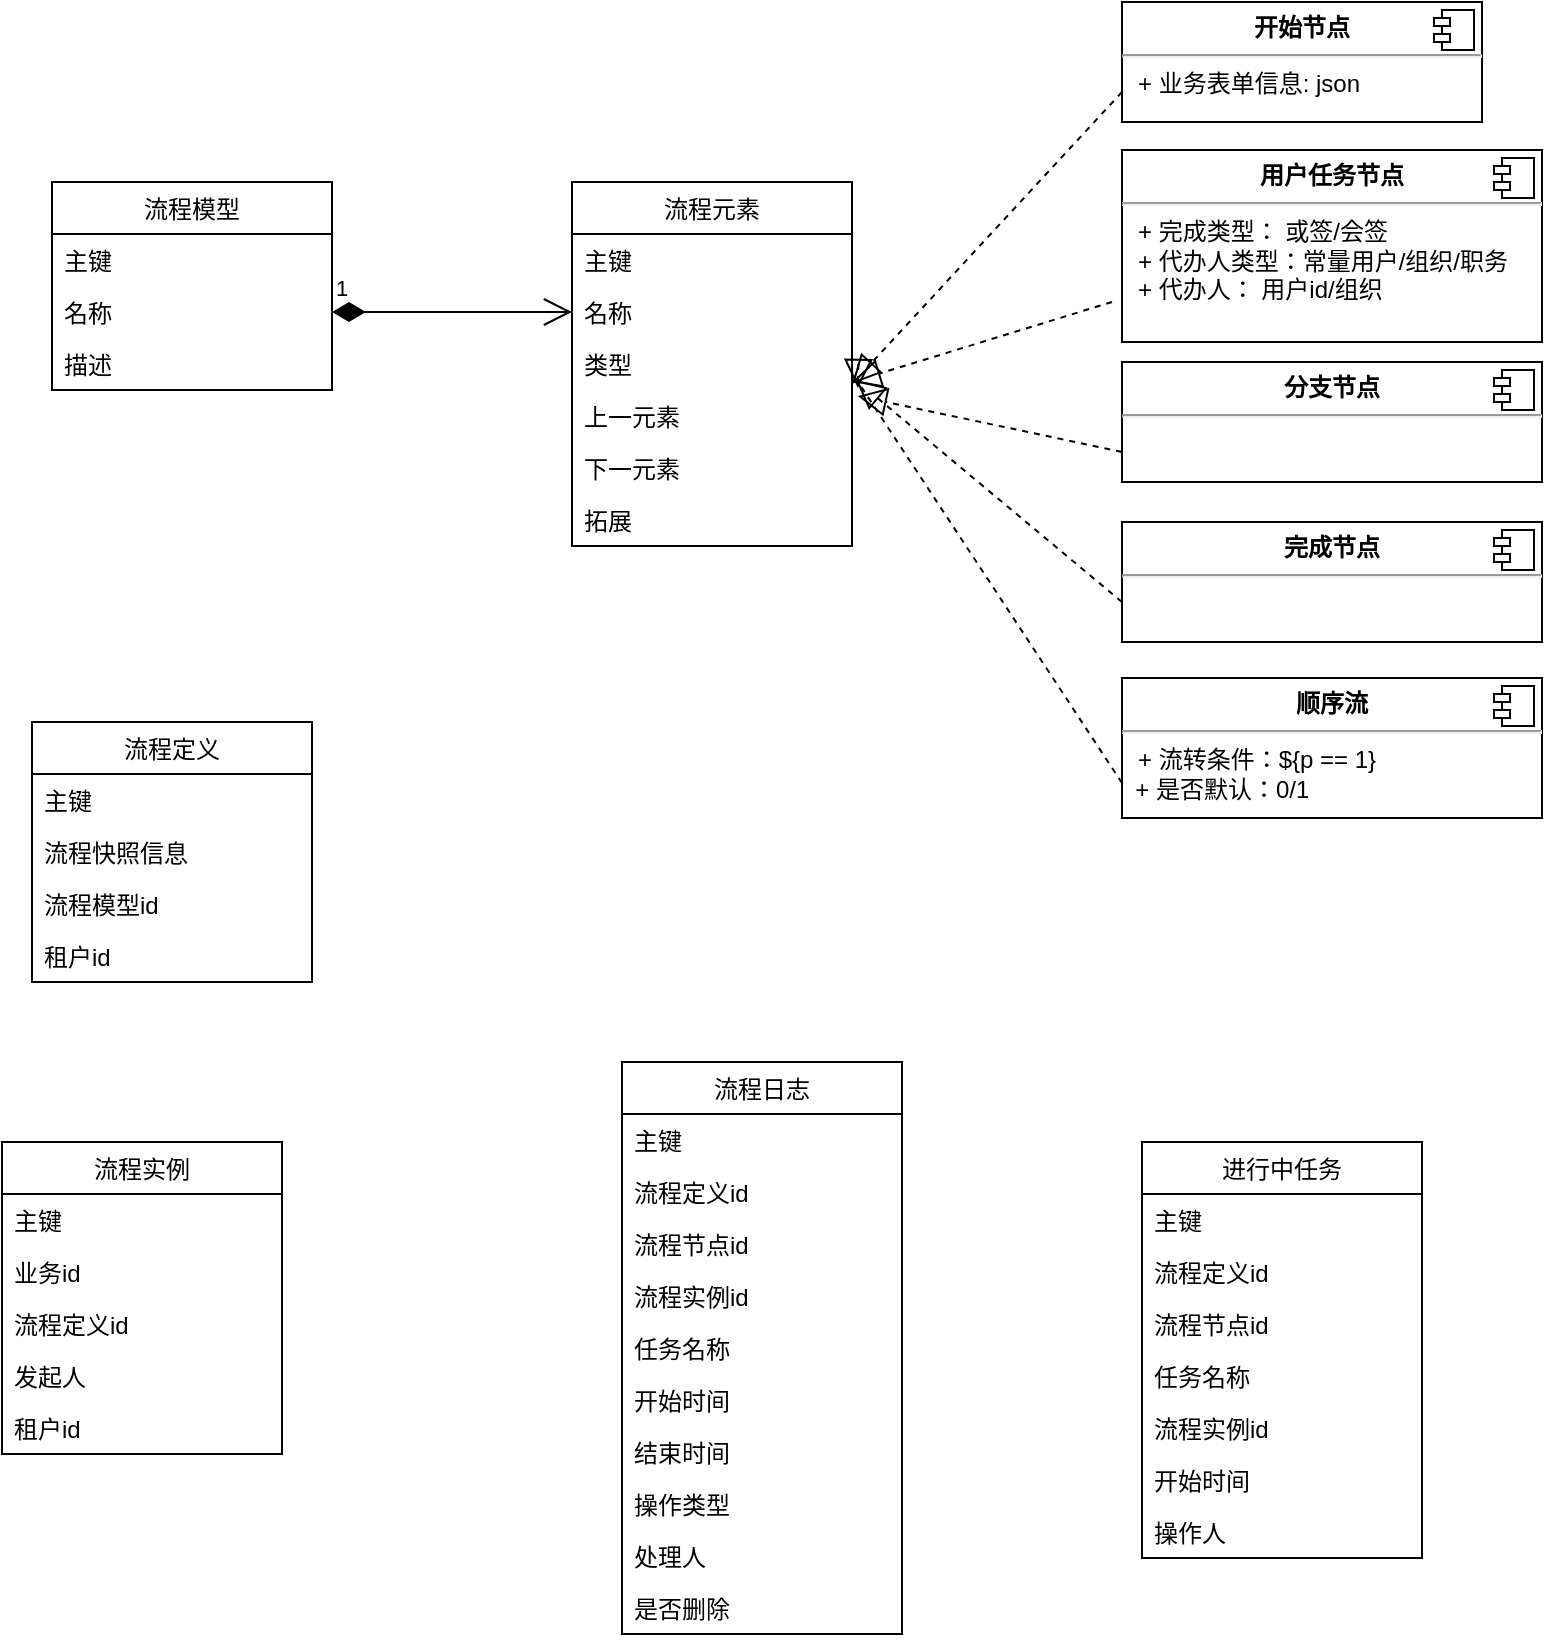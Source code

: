 <mxfile version="20.2.3" type="device" pages="4"><diagram id="kgpKYQtTHZ0yAKxKKP6v" name="object"><mxGraphModel dx="1422" dy="833" grid="1" gridSize="10" guides="1" tooltips="1" connect="1" arrows="1" fold="1" page="1" pageScale="1" pageWidth="850" pageHeight="1100" math="0" shadow="0"><root><mxCell id="0"/><mxCell id="1" parent="0"/><mxCell id="XxIILgXj8EMPHM-rxq7w-4" value="流程模型" style="swimlane;fontStyle=0;childLayout=stackLayout;horizontal=1;startSize=26;fillColor=none;horizontalStack=0;resizeParent=1;resizeParentMax=0;resizeLast=0;collapsible=1;marginBottom=0;" parent="1" vertex="1"><mxGeometry x="105" y="180" width="140" height="104" as="geometry"><mxRectangle x="80" y="840" width="90" height="30" as="alternateBounds"/></mxGeometry></mxCell><mxCell id="XxIILgXj8EMPHM-rxq7w-5" value="主键" style="text;strokeColor=none;fillColor=none;align=left;verticalAlign=top;spacingLeft=4;spacingRight=4;overflow=hidden;rotatable=0;points=[[0,0.5],[1,0.5]];portConstraint=eastwest;" parent="XxIILgXj8EMPHM-rxq7w-4" vertex="1"><mxGeometry y="26" width="140" height="26" as="geometry"/></mxCell><mxCell id="XxIILgXj8EMPHM-rxq7w-9" value="名称" style="text;strokeColor=none;fillColor=none;align=left;verticalAlign=top;spacingLeft=4;spacingRight=4;overflow=hidden;rotatable=0;points=[[0,0.5],[1,0.5]];portConstraint=eastwest;" parent="XxIILgXj8EMPHM-rxq7w-4" vertex="1"><mxGeometry y="52" width="140" height="26" as="geometry"/></mxCell><mxCell id="XxIILgXj8EMPHM-rxq7w-6" value="描述" style="text;strokeColor=none;fillColor=none;align=left;verticalAlign=top;spacingLeft=4;spacingRight=4;overflow=hidden;rotatable=0;points=[[0,0.5],[1,0.5]];portConstraint=eastwest;" parent="XxIILgXj8EMPHM-rxq7w-4" vertex="1"><mxGeometry y="78" width="140" height="26" as="geometry"/></mxCell><mxCell id="XxIILgXj8EMPHM-rxq7w-10" value="流程元素" style="swimlane;fontStyle=0;childLayout=stackLayout;horizontal=1;startSize=26;fillColor=none;horizontalStack=0;resizeParent=1;resizeParentMax=0;resizeLast=0;collapsible=1;marginBottom=0;" parent="1" vertex="1"><mxGeometry x="365" y="180" width="140" height="182" as="geometry"><mxRectangle x="380" y="710" width="90" height="30" as="alternateBounds"/></mxGeometry></mxCell><mxCell id="XxIILgXj8EMPHM-rxq7w-11" value="主键" style="text;strokeColor=none;fillColor=none;align=left;verticalAlign=top;spacingLeft=4;spacingRight=4;overflow=hidden;rotatable=0;points=[[0,0.5],[1,0.5]];portConstraint=eastwest;" parent="XxIILgXj8EMPHM-rxq7w-10" vertex="1"><mxGeometry y="26" width="140" height="26" as="geometry"/></mxCell><mxCell id="XxIILgXj8EMPHM-rxq7w-12" value="名称" style="text;strokeColor=none;fillColor=none;align=left;verticalAlign=top;spacingLeft=4;spacingRight=4;overflow=hidden;rotatable=0;points=[[0,0.5],[1,0.5]];portConstraint=eastwest;" parent="XxIILgXj8EMPHM-rxq7w-10" vertex="1"><mxGeometry y="52" width="140" height="26" as="geometry"/></mxCell><mxCell id="XxIILgXj8EMPHM-rxq7w-13" value="类型" style="text;strokeColor=none;fillColor=none;align=left;verticalAlign=top;spacingLeft=4;spacingRight=4;overflow=hidden;rotatable=0;points=[[0,0.5],[1,0.5]];portConstraint=eastwest;" parent="XxIILgXj8EMPHM-rxq7w-10" vertex="1"><mxGeometry y="78" width="140" height="26" as="geometry"/></mxCell><mxCell id="XxIILgXj8EMPHM-rxq7w-14" value="上一元素" style="text;strokeColor=none;fillColor=none;align=left;verticalAlign=top;spacingLeft=4;spacingRight=4;overflow=hidden;rotatable=0;points=[[0,0.5],[1,0.5]];portConstraint=eastwest;" parent="XxIILgXj8EMPHM-rxq7w-10" vertex="1"><mxGeometry y="104" width="140" height="26" as="geometry"/></mxCell><mxCell id="XxIILgXj8EMPHM-rxq7w-15" value="下一元素" style="text;strokeColor=none;fillColor=none;align=left;verticalAlign=top;spacingLeft=4;spacingRight=4;overflow=hidden;rotatable=0;points=[[0,0.5],[1,0.5]];portConstraint=eastwest;" parent="XxIILgXj8EMPHM-rxq7w-10" vertex="1"><mxGeometry y="130" width="140" height="26" as="geometry"/></mxCell><mxCell id="XxIILgXj8EMPHM-rxq7w-46" value="拓展" style="text;strokeColor=none;fillColor=none;align=left;verticalAlign=top;spacingLeft=4;spacingRight=4;overflow=hidden;rotatable=0;points=[[0,0.5],[1,0.5]];portConstraint=eastwest;" parent="XxIILgXj8EMPHM-rxq7w-10" vertex="1"><mxGeometry y="156" width="140" height="26" as="geometry"/></mxCell><mxCell id="XxIILgXj8EMPHM-rxq7w-47" value="流程实例" style="swimlane;fontStyle=0;childLayout=stackLayout;horizontal=1;startSize=26;fillColor=none;horizontalStack=0;resizeParent=1;resizeParentMax=0;resizeLast=0;collapsible=1;marginBottom=0;" parent="1" vertex="1"><mxGeometry x="80" y="660" width="140" height="156" as="geometry"/></mxCell><mxCell id="XxIILgXj8EMPHM-rxq7w-48" value="主键" style="text;strokeColor=none;fillColor=none;align=left;verticalAlign=top;spacingLeft=4;spacingRight=4;overflow=hidden;rotatable=0;points=[[0,0.5],[1,0.5]];portConstraint=eastwest;" parent="XxIILgXj8EMPHM-rxq7w-47" vertex="1"><mxGeometry y="26" width="140" height="26" as="geometry"/></mxCell><mxCell id="fy7V6ChLFmUP1qLrdSg3-31" value="业务id" style="text;strokeColor=none;fillColor=none;align=left;verticalAlign=top;spacingLeft=4;spacingRight=4;overflow=hidden;rotatable=0;points=[[0,0.5],[1,0.5]];portConstraint=eastwest;" parent="XxIILgXj8EMPHM-rxq7w-47" vertex="1"><mxGeometry y="52" width="140" height="26" as="geometry"/></mxCell><mxCell id="XxIILgXj8EMPHM-rxq7w-49" value="流程定义id" style="text;strokeColor=none;fillColor=none;align=left;verticalAlign=top;spacingLeft=4;spacingRight=4;overflow=hidden;rotatable=0;points=[[0,0.5],[1,0.5]];portConstraint=eastwest;" parent="XxIILgXj8EMPHM-rxq7w-47" vertex="1"><mxGeometry y="78" width="140" height="26" as="geometry"/></mxCell><mxCell id="fy7V6ChLFmUP1qLrdSg3-66" value="发起人" style="text;strokeColor=none;fillColor=none;align=left;verticalAlign=top;spacingLeft=4;spacingRight=4;overflow=hidden;rotatable=0;points=[[0,0.5],[1,0.5]];portConstraint=eastwest;" parent="XxIILgXj8EMPHM-rxq7w-47" vertex="1"><mxGeometry y="104" width="140" height="26" as="geometry"/></mxCell><mxCell id="fy7V6ChLFmUP1qLrdSg3-67" value="租户id" style="text;strokeColor=none;fillColor=none;align=left;verticalAlign=top;spacingLeft=4;spacingRight=4;overflow=hidden;rotatable=0;points=[[0,0.5],[1,0.5]];portConstraint=eastwest;" parent="XxIILgXj8EMPHM-rxq7w-47" vertex="1"><mxGeometry y="130" width="140" height="26" as="geometry"/></mxCell><mxCell id="XxIILgXj8EMPHM-rxq7w-51" value="流程日志" style="swimlane;fontStyle=0;childLayout=stackLayout;horizontal=1;startSize=26;fillColor=none;horizontalStack=0;resizeParent=1;resizeParentMax=0;resizeLast=0;collapsible=1;marginBottom=0;" parent="1" vertex="1"><mxGeometry x="390" y="620" width="140" height="286" as="geometry"/></mxCell><mxCell id="XxIILgXj8EMPHM-rxq7w-52" value="主键" style="text;strokeColor=none;fillColor=none;align=left;verticalAlign=top;spacingLeft=4;spacingRight=4;overflow=hidden;rotatable=0;points=[[0,0.5],[1,0.5]];portConstraint=eastwest;" parent="XxIILgXj8EMPHM-rxq7w-51" vertex="1"><mxGeometry y="26" width="140" height="26" as="geometry"/></mxCell><mxCell id="XxIILgXj8EMPHM-rxq7w-53" value="流程定义id" style="text;strokeColor=none;fillColor=none;align=left;verticalAlign=top;spacingLeft=4;spacingRight=4;overflow=hidden;rotatable=0;points=[[0,0.5],[1,0.5]];portConstraint=eastwest;" parent="XxIILgXj8EMPHM-rxq7w-51" vertex="1"><mxGeometry y="52" width="140" height="26" as="geometry"/></mxCell><mxCell id="XxIILgXj8EMPHM-rxq7w-54" value="流程节点id" style="text;strokeColor=none;fillColor=none;align=left;verticalAlign=top;spacingLeft=4;spacingRight=4;overflow=hidden;rotatable=0;points=[[0,0.5],[1,0.5]];portConstraint=eastwest;" parent="XxIILgXj8EMPHM-rxq7w-51" vertex="1"><mxGeometry y="78" width="140" height="26" as="geometry"/></mxCell><mxCell id="EswXzqyFHgMxTfsQgwDT-5" value="流程实例id" style="text;strokeColor=none;fillColor=none;align=left;verticalAlign=top;spacingLeft=4;spacingRight=4;overflow=hidden;rotatable=0;points=[[0,0.5],[1,0.5]];portConstraint=eastwest;" vertex="1" parent="XxIILgXj8EMPHM-rxq7w-51"><mxGeometry y="104" width="140" height="26" as="geometry"/></mxCell><mxCell id="KGxz43vTiqxbsNh0vq-f-1" value="任务名称" style="text;strokeColor=none;fillColor=none;align=left;verticalAlign=top;spacingLeft=4;spacingRight=4;overflow=hidden;rotatable=0;points=[[0,0.5],[1,0.5]];portConstraint=eastwest;" parent="XxIILgXj8EMPHM-rxq7w-51" vertex="1"><mxGeometry y="130" width="140" height="26" as="geometry"/></mxCell><mxCell id="fy7V6ChLFmUP1qLrdSg3-68" value="开始时间" style="text;strokeColor=none;fillColor=none;align=left;verticalAlign=top;spacingLeft=4;spacingRight=4;overflow=hidden;rotatable=0;points=[[0,0.5],[1,0.5]];portConstraint=eastwest;" parent="XxIILgXj8EMPHM-rxq7w-51" vertex="1"><mxGeometry y="156" width="140" height="26" as="geometry"/></mxCell><mxCell id="fy7V6ChLFmUP1qLrdSg3-75" value="结束时间" style="text;strokeColor=none;fillColor=none;align=left;verticalAlign=top;spacingLeft=4;spacingRight=4;overflow=hidden;rotatable=0;points=[[0,0.5],[1,0.5]];portConstraint=eastwest;" parent="XxIILgXj8EMPHM-rxq7w-51" vertex="1"><mxGeometry y="182" width="140" height="26" as="geometry"/></mxCell><mxCell id="fy7V6ChLFmUP1qLrdSg3-80" value="操作类型" style="text;strokeColor=none;fillColor=none;align=left;verticalAlign=top;spacingLeft=4;spacingRight=4;overflow=hidden;rotatable=0;points=[[0,0.5],[1,0.5]];portConstraint=eastwest;" parent="XxIILgXj8EMPHM-rxq7w-51" vertex="1"><mxGeometry y="208" width="140" height="26" as="geometry"/></mxCell><mxCell id="fy7V6ChLFmUP1qLrdSg3-81" value="处理人" style="text;strokeColor=none;fillColor=none;align=left;verticalAlign=top;spacingLeft=4;spacingRight=4;overflow=hidden;rotatable=0;points=[[0,0.5],[1,0.5]];portConstraint=eastwest;" parent="XxIILgXj8EMPHM-rxq7w-51" vertex="1"><mxGeometry y="234" width="140" height="26" as="geometry"/></mxCell><mxCell id="EswXzqyFHgMxTfsQgwDT-1" value="是否删除" style="text;strokeColor=none;fillColor=none;align=left;verticalAlign=top;spacingLeft=4;spacingRight=4;overflow=hidden;rotatable=0;points=[[0,0.5],[1,0.5]];portConstraint=eastwest;" vertex="1" parent="XxIILgXj8EMPHM-rxq7w-51"><mxGeometry y="260" width="140" height="26" as="geometry"/></mxCell><mxCell id="fy7V6ChLFmUP1qLrdSg3-19" value="&lt;p style=&quot;margin:0px;margin-top:6px;text-align:center;&quot;&gt;&lt;b&gt;开始节点&lt;/b&gt;&lt;/p&gt;&lt;hr&gt;&lt;p style=&quot;margin:0px;margin-left:8px;&quot;&gt;+ 业务表单信息: json&lt;br&gt;&lt;/p&gt;" style="align=left;overflow=fill;html=1;dropTarget=0;" parent="1" vertex="1"><mxGeometry x="640" y="90" width="180" height="60" as="geometry"/></mxCell><mxCell id="fy7V6ChLFmUP1qLrdSg3-20" value="" style="shape=component;jettyWidth=8;jettyHeight=4;" parent="fy7V6ChLFmUP1qLrdSg3-19" vertex="1"><mxGeometry x="1" width="20" height="20" relative="1" as="geometry"><mxPoint x="-24" y="4" as="offset"/></mxGeometry></mxCell><mxCell id="fy7V6ChLFmUP1qLrdSg3-21" value="&lt;p style=&quot;margin:0px;margin-top:6px;text-align:center;&quot;&gt;&lt;b&gt;用户任务节点&lt;/b&gt;&lt;/p&gt;&lt;hr&gt;&lt;p style=&quot;margin:0px;margin-left:8px;&quot;&gt;+ 完成类型： 或签/会签&lt;br&gt;&lt;/p&gt;&lt;p style=&quot;margin:0px;margin-left:8px;&quot;&gt;+ 代办人类型：常量用户/组织/职务&lt;/p&gt;&lt;p style=&quot;margin:0px;margin-left:8px;&quot;&gt;+ 代办人： 用户id/组织&lt;br&gt;&lt;br&gt;&lt;br&gt;&lt;/p&gt;&lt;p style=&quot;margin:0px;margin-left:8px;&quot;&gt;&lt;br&gt;&lt;/p&gt;" style="align=left;overflow=fill;html=1;dropTarget=0;" parent="1" vertex="1"><mxGeometry x="640" y="164" width="210" height="96" as="geometry"/></mxCell><mxCell id="fy7V6ChLFmUP1qLrdSg3-22" value="" style="shape=component;jettyWidth=8;jettyHeight=4;" parent="fy7V6ChLFmUP1qLrdSg3-21" vertex="1"><mxGeometry x="1" width="20" height="20" relative="1" as="geometry"><mxPoint x="-24" y="4" as="offset"/></mxGeometry></mxCell><mxCell id="fy7V6ChLFmUP1qLrdSg3-23" value="&lt;p style=&quot;margin:0px;margin-top:6px;text-align:center;&quot;&gt;&lt;b&gt;分支节点&lt;/b&gt;&lt;/p&gt;&lt;hr&gt;&lt;p style=&quot;margin:0px;margin-left:8px;&quot;&gt;&lt;br&gt;&lt;/p&gt;&lt;p style=&quot;margin:0px;margin-left:8px;&quot;&gt;&lt;br&gt;&lt;br&gt;&lt;/p&gt;&lt;p style=&quot;margin:0px;margin-left:8px;&quot;&gt;&lt;br&gt;&lt;/p&gt;" style="align=left;overflow=fill;html=1;dropTarget=0;" parent="1" vertex="1"><mxGeometry x="640" y="270" width="210" height="60" as="geometry"/></mxCell><mxCell id="fy7V6ChLFmUP1qLrdSg3-24" value="" style="shape=component;jettyWidth=8;jettyHeight=4;" parent="fy7V6ChLFmUP1qLrdSg3-23" vertex="1"><mxGeometry x="1" width="20" height="20" relative="1" as="geometry"><mxPoint x="-24" y="4" as="offset"/></mxGeometry></mxCell><mxCell id="fy7V6ChLFmUP1qLrdSg3-25" value="&lt;p style=&quot;margin:0px;margin-top:6px;text-align:center;&quot;&gt;&lt;b&gt;完成节点&lt;/b&gt;&lt;/p&gt;&lt;hr&gt;&lt;p style=&quot;margin:0px;margin-left:8px;&quot;&gt;&lt;br&gt;&lt;/p&gt;&lt;p style=&quot;margin:0px;margin-left:8px;&quot;&gt;&lt;br&gt;&lt;br&gt;&lt;/p&gt;&lt;p style=&quot;margin:0px;margin-left:8px;&quot;&gt;&lt;br&gt;&lt;/p&gt;" style="align=left;overflow=fill;html=1;dropTarget=0;" parent="1" vertex="1"><mxGeometry x="640" y="350" width="210" height="60" as="geometry"/></mxCell><mxCell id="fy7V6ChLFmUP1qLrdSg3-26" value="" style="shape=component;jettyWidth=8;jettyHeight=4;" parent="fy7V6ChLFmUP1qLrdSg3-25" vertex="1"><mxGeometry x="1" width="20" height="20" relative="1" as="geometry"><mxPoint x="-24" y="4" as="offset"/></mxGeometry></mxCell><mxCell id="fy7V6ChLFmUP1qLrdSg3-29" value="&lt;p style=&quot;margin:0px;margin-top:6px;text-align:center;&quot;&gt;&lt;b&gt;顺序流&lt;/b&gt;&lt;/p&gt;&lt;hr&gt;&lt;p style=&quot;margin:0px;margin-left:8px;&quot;&gt;+ 流转条件：${p == 1}&lt;/p&gt;&amp;nbsp; + 是否默认：0/1&lt;p style=&quot;margin:0px;margin-left:8px;&quot;&gt;&amp;nbsp;&lt;/p&gt;&lt;p style=&quot;margin:0px;margin-left:8px;&quot;&gt;&lt;br&gt;&lt;br&gt;&lt;/p&gt;&lt;p style=&quot;margin:0px;margin-left:8px;&quot;&gt;&lt;br&gt;&lt;/p&gt;" style="align=left;overflow=fill;html=1;dropTarget=0;" parent="1" vertex="1"><mxGeometry x="640" y="428" width="210" height="70" as="geometry"/></mxCell><mxCell id="fy7V6ChLFmUP1qLrdSg3-30" value="" style="shape=component;jettyWidth=8;jettyHeight=4;" parent="fy7V6ChLFmUP1qLrdSg3-29" vertex="1"><mxGeometry x="1" width="20" height="20" relative="1" as="geometry"><mxPoint x="-24" y="4" as="offset"/></mxGeometry></mxCell><mxCell id="fy7V6ChLFmUP1qLrdSg3-36" value="1" style="endArrow=open;html=1;endSize=12;startArrow=diamondThin;startSize=14;startFill=1;edgeStyle=orthogonalEdgeStyle;align=left;verticalAlign=bottom;rounded=0;exitX=1;exitY=0.5;exitDx=0;exitDy=0;entryX=0;entryY=0.5;entryDx=0;entryDy=0;" parent="1" source="XxIILgXj8EMPHM-rxq7w-9" target="XxIILgXj8EMPHM-rxq7w-12" edge="1"><mxGeometry x="-1" y="3" relative="1" as="geometry"><mxPoint x="105" y="450" as="sourcePoint"/><mxPoint x="225" y="450" as="targetPoint"/></mxGeometry></mxCell><mxCell id="fy7V6ChLFmUP1qLrdSg3-52" value="" style="endArrow=block;dashed=1;endFill=0;endSize=12;html=1;rounded=0;entryX=1;entryY=0.885;entryDx=0;entryDy=0;entryPerimeter=0;exitX=0;exitY=0.75;exitDx=0;exitDy=0;" parent="1" source="fy7V6ChLFmUP1qLrdSg3-19" target="XxIILgXj8EMPHM-rxq7w-13" edge="1"><mxGeometry width="160" relative="1" as="geometry"><mxPoint x="285" y="480" as="sourcePoint"/><mxPoint x="445" y="480" as="targetPoint"/></mxGeometry></mxCell><mxCell id="fy7V6ChLFmUP1qLrdSg3-53" value="" style="endArrow=block;dashed=1;endFill=0;endSize=12;html=1;rounded=0;" parent="1" edge="1"><mxGeometry width="160" relative="1" as="geometry"><mxPoint x="635" y="240" as="sourcePoint"/><mxPoint x="505" y="280" as="targetPoint"/></mxGeometry></mxCell><mxCell id="fy7V6ChLFmUP1qLrdSg3-54" value="流程定义" style="swimlane;fontStyle=0;childLayout=stackLayout;horizontal=1;startSize=26;fillColor=none;horizontalStack=0;resizeParent=1;resizeParentMax=0;resizeLast=0;collapsible=1;marginBottom=0;" parent="1" vertex="1"><mxGeometry x="95" y="450" width="140" height="130" as="geometry"/></mxCell><mxCell id="fy7V6ChLFmUP1qLrdSg3-55" value="主键" style="text;strokeColor=none;fillColor=none;align=left;verticalAlign=top;spacingLeft=4;spacingRight=4;overflow=hidden;rotatable=0;points=[[0,0.5],[1,0.5]];portConstraint=eastwest;" parent="fy7V6ChLFmUP1qLrdSg3-54" vertex="1"><mxGeometry y="26" width="140" height="26" as="geometry"/></mxCell><mxCell id="fy7V6ChLFmUP1qLrdSg3-57" value="流程快照信息" style="text;strokeColor=none;fillColor=none;align=left;verticalAlign=top;spacingLeft=4;spacingRight=4;overflow=hidden;rotatable=0;points=[[0,0.5],[1,0.5]];portConstraint=eastwest;" parent="fy7V6ChLFmUP1qLrdSg3-54" vertex="1"><mxGeometry y="52" width="140" height="26" as="geometry"/></mxCell><mxCell id="fy7V6ChLFmUP1qLrdSg3-60" value="流程模型id" style="text;strokeColor=none;fillColor=none;align=left;verticalAlign=top;spacingLeft=4;spacingRight=4;overflow=hidden;rotatable=0;points=[[0,0.5],[1,0.5]];portConstraint=eastwest;" parent="fy7V6ChLFmUP1qLrdSg3-54" vertex="1"><mxGeometry y="78" width="140" height="26" as="geometry"/></mxCell><mxCell id="fy7V6ChLFmUP1qLrdSg3-59" value="租户id" style="text;strokeColor=none;fillColor=none;align=left;verticalAlign=top;spacingLeft=4;spacingRight=4;overflow=hidden;rotatable=0;points=[[0,0.5],[1,0.5]];portConstraint=eastwest;" parent="fy7V6ChLFmUP1qLrdSg3-54" vertex="1"><mxGeometry y="104" width="140" height="26" as="geometry"/></mxCell><mxCell id="fy7V6ChLFmUP1qLrdSg3-61" value="进行中任务" style="swimlane;fontStyle=0;childLayout=stackLayout;horizontal=1;startSize=26;fillColor=none;horizontalStack=0;resizeParent=1;resizeParentMax=0;resizeLast=0;collapsible=1;marginBottom=0;" parent="1" vertex="1"><mxGeometry x="650" y="660" width="140" height="208" as="geometry"/></mxCell><mxCell id="fy7V6ChLFmUP1qLrdSg3-62" value="主键" style="text;strokeColor=none;fillColor=none;align=left;verticalAlign=top;spacingLeft=4;spacingRight=4;overflow=hidden;rotatable=0;points=[[0,0.5],[1,0.5]];portConstraint=eastwest;" parent="fy7V6ChLFmUP1qLrdSg3-61" vertex="1"><mxGeometry y="26" width="140" height="26" as="geometry"/></mxCell><mxCell id="fy7V6ChLFmUP1qLrdSg3-63" value="流程定义id" style="text;strokeColor=none;fillColor=none;align=left;verticalAlign=top;spacingLeft=4;spacingRight=4;overflow=hidden;rotatable=0;points=[[0,0.5],[1,0.5]];portConstraint=eastwest;" parent="fy7V6ChLFmUP1qLrdSg3-61" vertex="1"><mxGeometry y="52" width="140" height="26" as="geometry"/></mxCell><mxCell id="fy7V6ChLFmUP1qLrdSg3-64" value="流程节点id" style="text;strokeColor=none;fillColor=none;align=left;verticalAlign=top;spacingLeft=4;spacingRight=4;overflow=hidden;rotatable=0;points=[[0,0.5],[1,0.5]];portConstraint=eastwest;" parent="fy7V6ChLFmUP1qLrdSg3-61" vertex="1"><mxGeometry y="78" width="140" height="26" as="geometry"/></mxCell><mxCell id="fy7V6ChLFmUP1qLrdSg3-65" value="任务名称" style="text;strokeColor=none;fillColor=none;align=left;verticalAlign=top;spacingLeft=4;spacingRight=4;overflow=hidden;rotatable=0;points=[[0,0.5],[1,0.5]];portConstraint=eastwest;" parent="fy7V6ChLFmUP1qLrdSg3-61" vertex="1"><mxGeometry y="104" width="140" height="26" as="geometry"/></mxCell><mxCell id="EswXzqyFHgMxTfsQgwDT-3" value="流程实例id" style="text;strokeColor=none;fillColor=none;align=left;verticalAlign=top;spacingLeft=4;spacingRight=4;overflow=hidden;rotatable=0;points=[[0,0.5],[1,0.5]];portConstraint=eastwest;" vertex="1" parent="fy7V6ChLFmUP1qLrdSg3-61"><mxGeometry y="130" width="140" height="26" as="geometry"/></mxCell><mxCell id="CQvPakzAbsbQ-x7XyrDI-1" value="开始时间" style="text;strokeColor=none;fillColor=none;align=left;verticalAlign=top;spacingLeft=4;spacingRight=4;overflow=hidden;rotatable=0;points=[[0,0.5],[1,0.5]];portConstraint=eastwest;" vertex="1" parent="fy7V6ChLFmUP1qLrdSg3-61"><mxGeometry y="156" width="140" height="26" as="geometry"/></mxCell><mxCell id="EswXzqyFHgMxTfsQgwDT-4" value="操作人" style="text;strokeColor=none;fillColor=none;align=left;verticalAlign=top;spacingLeft=4;spacingRight=4;overflow=hidden;rotatable=0;points=[[0,0.5],[1,0.5]];portConstraint=eastwest;" vertex="1" parent="fy7V6ChLFmUP1qLrdSg3-61"><mxGeometry y="182" width="140" height="26" as="geometry"/></mxCell><mxCell id="fy7V6ChLFmUP1qLrdSg3-76" value="" style="endArrow=block;dashed=1;endFill=0;endSize=12;html=1;rounded=0;exitX=0;exitY=0.75;exitDx=0;exitDy=0;entryX=1.021;entryY=0.115;entryDx=0;entryDy=0;entryPerimeter=0;" parent="1" source="fy7V6ChLFmUP1qLrdSg3-23" target="XxIILgXj8EMPHM-rxq7w-14" edge="1"><mxGeometry width="160" relative="1" as="geometry"><mxPoint x="645" y="250" as="sourcePoint"/><mxPoint x="515" y="290" as="targetPoint"/></mxGeometry></mxCell><mxCell id="fy7V6ChLFmUP1qLrdSg3-77" value="" style="endArrow=block;dashed=1;endFill=0;endSize=12;html=1;rounded=0;entryX=1.014;entryY=-0.192;entryDx=0;entryDy=0;entryPerimeter=0;" parent="1" target="XxIILgXj8EMPHM-rxq7w-14" edge="1"><mxGeometry width="160" relative="1" as="geometry"><mxPoint x="640" y="390" as="sourcePoint"/><mxPoint x="530" y="300" as="targetPoint"/></mxGeometry></mxCell><mxCell id="fy7V6ChLFmUP1qLrdSg3-78" value="" style="endArrow=block;dashed=1;endFill=0;endSize=12;html=1;rounded=0;entryX=1.021;entryY=-0.038;entryDx=0;entryDy=0;exitX=0;exitY=0.75;exitDx=0;exitDy=0;entryPerimeter=0;" parent="1" source="fy7V6ChLFmUP1qLrdSg3-29" target="XxIILgXj8EMPHM-rxq7w-14" edge="1"><mxGeometry width="160" relative="1" as="geometry"><mxPoint x="650" y="400" as="sourcePoint"/><mxPoint x="515" y="307" as="targetPoint"/><Array as="points"><mxPoint x="508" y="280"/></Array></mxGeometry></mxCell></root></mxGraphModel></diagram><diagram id="pZ4gnvhmBcafPtoMufhS" name="时序"><mxGraphModel dx="2249" dy="833" grid="1" gridSize="10" guides="1" tooltips="1" connect="1" arrows="1" fold="1" page="1" pageScale="1" pageWidth="827" pageHeight="1169" math="0" shadow="0"><root><mxCell id="0"/><mxCell id="1" parent="0"/><mxCell id="EhBtqst3mqbpETDkIMN--1" value="" style="rounded=0;whiteSpace=wrap;html=1;dashed=1;" vertex="1" parent="1"><mxGeometry x="-100" y="120" width="180" height="560" as="geometry"/></mxCell><mxCell id="4jSwTHYNfCVB8TxW3FRr-4" value="流程" style="swimlane;childLayout=stackLayout;resizeParent=1;resizeParentMax=0;startSize=20;" vertex="1" parent="1"><mxGeometry x="120" y="160" width="690" height="720" as="geometry"/></mxCell><mxCell id="4jSwTHYNfCVB8TxW3FRr-5" value="流程定义" style="swimlane;startSize=20;dashed=1;" vertex="1" parent="4jSwTHYNfCVB8TxW3FRr-4"><mxGeometry y="20" width="190" height="700" as="geometry"/></mxCell><mxCell id="EhBtqst3mqbpETDkIMN--4" value="" style="html=1;points=[];perimeter=orthogonalPerimeter;dashed=1;" vertex="1" parent="4jSwTHYNfCVB8TxW3FRr-5"><mxGeometry x="90" y="80" width="10" height="80" as="geometry"/></mxCell><mxCell id="EhBtqst3mqbpETDkIMN--5" value="创建流程" style="html=1;verticalAlign=bottom;endArrow=block;entryX=0;entryY=0;rounded=0;" edge="1" target="EhBtqst3mqbpETDkIMN--4" parent="4jSwTHYNfCVB8TxW3FRr-5"><mxGeometry relative="1" as="geometry"><mxPoint x="20" y="80" as="sourcePoint"/></mxGeometry></mxCell><mxCell id="EhBtqst3mqbpETDkIMN--13" value="节点设置" style="whiteSpace=wrap;html=1;" vertex="1" parent="4jSwTHYNfCVB8TxW3FRr-5"><mxGeometry x="50" y="103.5" width="35" height="33" as="geometry"/></mxCell><mxCell id="4jSwTHYNfCVB8TxW3FRr-6" value="流程发布" style="swimlane;startSize=20;" vertex="1" parent="4jSwTHYNfCVB8TxW3FRr-4"><mxGeometry x="190" y="20" width="170" height="700" as="geometry"/></mxCell><mxCell id="4jSwTHYNfCVB8TxW3FRr-50" value="分配组织" style="whiteSpace=wrap;html=1;" vertex="1" parent="4jSwTHYNfCVB8TxW3FRr-6"><mxGeometry x="80" y="170" width="35" height="33" as="geometry"/></mxCell><mxCell id="EhBtqst3mqbpETDkIMN--8" value="" style="html=1;points=[];perimeter=orthogonalPerimeter;dashed=1;" vertex="1" parent="4jSwTHYNfCVB8TxW3FRr-6"><mxGeometry x="70" y="150" width="10" height="80" as="geometry"/></mxCell><mxCell id="EhBtqst3mqbpETDkIMN--6" value="发布流程" style="html=1;verticalAlign=bottom;endArrow=open;dashed=1;endSize=8;exitX=0;exitY=0.95;rounded=0;entryX=-0.1;entryY=0.088;entryDx=0;entryDy=0;entryPerimeter=0;" edge="1" source="EhBtqst3mqbpETDkIMN--4" parent="4jSwTHYNfCVB8TxW3FRr-4" target="EhBtqst3mqbpETDkIMN--8"><mxGeometry relative="1" as="geometry"><mxPoint x="160" y="176" as="targetPoint"/></mxGeometry></mxCell><mxCell id="4jSwTHYNfCVB8TxW3FRr-7" value="流程流转" style="swimlane;startSize=20;" vertex="1" parent="4jSwTHYNfCVB8TxW3FRr-4"><mxGeometry x="360" y="20" width="330" height="700" as="geometry"/></mxCell><mxCell id="EhBtqst3mqbpETDkIMN--10" value="启动流程" style="html=1;verticalAlign=bottom;endArrow=open;dashed=1;endSize=8;exitX=0;exitY=0.95;rounded=0;" edge="1" parent="4jSwTHYNfCVB8TxW3FRr-7"><mxGeometry relative="1" as="geometry"><mxPoint x="50" y="220" as="targetPoint"/><mxPoint x="-80" y="220" as="sourcePoint"/></mxGeometry></mxCell><mxCell id="EhBtqst3mqbpETDkIMN--11" value="" style="html=1;points=[];perimeter=orthogonalPerimeter;dashed=1;" vertex="1" parent="4jSwTHYNfCVB8TxW3FRr-7"><mxGeometry x="60" y="210" width="10" height="270" as="geometry"/></mxCell><mxCell id="-CxkN-ZqK_Tt4eADnbuX-18" value="创建流程实例" style="whiteSpace=wrap;html=1;" vertex="1" parent="4jSwTHYNfCVB8TxW3FRr-7"><mxGeometry x="70" y="230" width="80" height="20" as="geometry"/></mxCell><mxCell id="-CxkN-ZqK_Tt4eADnbuX-19" value="初始化流程上下文" style="whiteSpace=wrap;html=1;" vertex="1" parent="4jSwTHYNfCVB8TxW3FRr-7"><mxGeometry x="70" y="270" width="70" height="30" as="geometry"/></mxCell><mxCell id="-CxkN-ZqK_Tt4eADnbuX-20" value="创建流程实例" style="whiteSpace=wrap;html=1;" vertex="1" parent="4jSwTHYNfCVB8TxW3FRr-7"><mxGeometry x="70" y="320" width="80" height="20" as="geometry"/></mxCell><mxCell id="-CxkN-ZqK_Tt4eADnbuX-46" value="" style="group" vertex="1" connectable="0" parent="4jSwTHYNfCVB8TxW3FRr-7"><mxGeometry x="80" y="360" width="170" height="140" as="geometry"/></mxCell><mxCell id="-CxkN-ZqK_Tt4eADnbuX-21" value="处理任务&lt;br&gt;loop" style="shape=umlFrame;whiteSpace=wrap;html=1;" vertex="1" parent="-CxkN-ZqK_Tt4eADnbuX-46"><mxGeometry width="170" height="140" as="geometry"/></mxCell><mxCell id="bKsPVlvUKrCuFhs0kUtk-1" value="生成流程日志" style="whiteSpace=wrap;html=1;" vertex="1" parent="-CxkN-ZqK_Tt4eADnbuX-46"><mxGeometry x="75" y="40" width="80" height="20" as="geometry"/></mxCell><mxCell id="bKsPVlvUKrCuFhs0kUtk-2" value="生成任务列表" style="whiteSpace=wrap;html=1;" vertex="1" parent="-CxkN-ZqK_Tt4eADnbuX-46"><mxGeometry x="75" y="70" width="80" height="20" as="geometry"/></mxCell><mxCell id="bKsPVlvUKrCuFhs0kUtk-23" value="监听流程事件" style="whiteSpace=wrap;html=1;" vertex="1" parent="-CxkN-ZqK_Tt4eADnbuX-46"><mxGeometry x="75" y="110" width="80" height="20" as="geometry"/></mxCell><mxCell id="-CxkN-ZqK_Tt4eADnbuX-44" value="设置变量" style="whiteSpace=wrap;html=1;" vertex="1" parent="-CxkN-ZqK_Tt4eADnbuX-46"><mxGeometry x="70" y="10" width="80" height="20" as="geometry"/></mxCell><mxCell id="4jSwTHYNfCVB8TxW3FRr-20" value="开始节点" style="swimlane;fontStyle=0;childLayout=stackLayout;horizontal=1;startSize=26;fillColor=none;horizontalStack=0;resizeParent=1;resizeParentMax=0;resizeLast=0;collapsible=1;marginBottom=0;" vertex="1" parent="1"><mxGeometry x="-80" y="170" width="140" height="104" as="geometry"/></mxCell><mxCell id="4jSwTHYNfCVB8TxW3FRr-21" value="业务数据" style="text;strokeColor=none;fillColor=none;align=left;verticalAlign=top;spacingLeft=4;spacingRight=4;overflow=hidden;rotatable=0;points=[[0,0.5],[1,0.5]];portConstraint=eastwest;" vertex="1" parent="4jSwTHYNfCVB8TxW3FRr-20"><mxGeometry y="26" width="140" height="26" as="geometry"/></mxCell><mxCell id="4jSwTHYNfCVB8TxW3FRr-23" value="消息设置：人员+模板" style="text;strokeColor=none;fillColor=none;align=left;verticalAlign=top;spacingLeft=4;spacingRight=4;overflow=hidden;rotatable=0;points=[[0,0.5],[1,0.5]];portConstraint=eastwest;" vertex="1" parent="4jSwTHYNfCVB8TxW3FRr-20"><mxGeometry y="52" width="140" height="26" as="geometry"/></mxCell><mxCell id="nArcjflJrwLbiPZ8hx1x-1" value="数据类型" style="text;strokeColor=none;fillColor=none;align=left;verticalAlign=top;spacingLeft=4;spacingRight=4;overflow=hidden;rotatable=0;points=[[0,0.5],[1,0.5]];portConstraint=eastwest;" vertex="1" parent="4jSwTHYNfCVB8TxW3FRr-20"><mxGeometry y="78" width="140" height="26" as="geometry"/></mxCell><mxCell id="4jSwTHYNfCVB8TxW3FRr-14" value="用户任务节点" style="swimlane;fontStyle=0;childLayout=stackLayout;horizontal=1;startSize=26;fillColor=none;horizontalStack=0;resizeParent=1;resizeParentMax=0;resizeLast=0;collapsible=1;marginBottom=0;" vertex="1" parent="1"><mxGeometry x="-80" y="280" width="140" height="182" as="geometry"/></mxCell><mxCell id="4jSwTHYNfCVB8TxW3FRr-15" value="流程状态" style="text;strokeColor=none;fillColor=none;align=left;verticalAlign=top;spacingLeft=4;spacingRight=4;overflow=hidden;rotatable=0;points=[[0,0.5],[1,0.5]];portConstraint=eastwest;" vertex="1" parent="4jSwTHYNfCVB8TxW3FRr-14"><mxGeometry y="26" width="140" height="26" as="geometry"/></mxCell><mxCell id="4jSwTHYNfCVB8TxW3FRr-16" value="审核人" style="text;strokeColor=none;fillColor=none;align=left;verticalAlign=top;spacingLeft=4;spacingRight=4;overflow=hidden;rotatable=0;points=[[0,0.5],[1,0.5]];portConstraint=eastwest;" vertex="1" parent="4jSwTHYNfCVB8TxW3FRr-14"><mxGeometry y="52" width="140" height="26" as="geometry"/></mxCell><mxCell id="4jSwTHYNfCVB8TxW3FRr-17" value="审核表单" style="text;strokeColor=none;fillColor=none;align=left;verticalAlign=top;spacingLeft=4;spacingRight=4;overflow=hidden;rotatable=0;points=[[0,0.5],[1,0.5]];portConstraint=eastwest;" vertex="1" parent="4jSwTHYNfCVB8TxW3FRr-14"><mxGeometry y="78" width="140" height="26" as="geometry"/></mxCell><mxCell id="4jSwTHYNfCVB8TxW3FRr-24" value="消息设置：" style="text;strokeColor=none;fillColor=none;align=left;verticalAlign=top;spacingLeft=4;spacingRight=4;overflow=hidden;rotatable=0;points=[[0,0.5],[1,0.5]];portConstraint=eastwest;" vertex="1" parent="4jSwTHYNfCVB8TxW3FRr-14"><mxGeometry y="104" width="140" height="26" as="geometry"/></mxCell><mxCell id="4jSwTHYNfCVB8TxW3FRr-25" value="审批类型：会签/或签" style="text;strokeColor=none;fillColor=none;align=left;verticalAlign=top;spacingLeft=4;spacingRight=4;overflow=hidden;rotatable=0;points=[[0,0.5],[1,0.5]];portConstraint=eastwest;" vertex="1" parent="4jSwTHYNfCVB8TxW3FRr-14"><mxGeometry y="130" width="140" height="26" as="geometry"/></mxCell><mxCell id="4jSwTHYNfCVB8TxW3FRr-26" value="+ field: type" style="text;strokeColor=none;fillColor=none;align=left;verticalAlign=top;spacingLeft=4;spacingRight=4;overflow=hidden;rotatable=0;points=[[0,0.5],[1,0.5]];portConstraint=eastwest;" vertex="1" parent="4jSwTHYNfCVB8TxW3FRr-14"><mxGeometry y="156" width="140" height="26" as="geometry"/></mxCell><mxCell id="4jSwTHYNfCVB8TxW3FRr-34" value="结束节点" style="swimlane;fontStyle=0;childLayout=stackLayout;horizontal=1;startSize=26;fillColor=none;horizontalStack=0;resizeParent=1;resizeParentMax=0;resizeLast=0;collapsible=1;marginBottom=0;" vertex="1" parent="1"><mxGeometry x="-80" y="580" width="140" height="78" as="geometry"/></mxCell><mxCell id="4jSwTHYNfCVB8TxW3FRr-35" value="流程状态" style="text;strokeColor=none;fillColor=none;align=left;verticalAlign=top;spacingLeft=4;spacingRight=4;overflow=hidden;rotatable=0;points=[[0,0.5],[1,0.5]];portConstraint=eastwest;" vertex="1" parent="4jSwTHYNfCVB8TxW3FRr-34"><mxGeometry y="26" width="140" height="26" as="geometry"/></mxCell><mxCell id="4jSwTHYNfCVB8TxW3FRr-38" value="消息设置：" style="text;strokeColor=none;fillColor=none;align=left;verticalAlign=top;spacingLeft=4;spacingRight=4;overflow=hidden;rotatable=0;points=[[0,0.5],[1,0.5]];portConstraint=eastwest;" vertex="1" parent="4jSwTHYNfCVB8TxW3FRr-34"><mxGeometry y="52" width="140" height="26" as="geometry"/></mxCell><mxCell id="4jSwTHYNfCVB8TxW3FRr-27" value="顺序节点" style="swimlane;fontStyle=0;childLayout=stackLayout;horizontal=1;startSize=26;fillColor=none;horizontalStack=0;resizeParent=1;resizeParentMax=0;resizeLast=0;collapsible=1;marginBottom=0;" vertex="1" parent="1"><mxGeometry x="-80" y="480" width="140" height="78" as="geometry"/></mxCell><mxCell id="4jSwTHYNfCVB8TxW3FRr-28" value="分支条件" style="text;strokeColor=none;fillColor=none;align=left;verticalAlign=top;spacingLeft=4;spacingRight=4;overflow=hidden;rotatable=0;points=[[0,0.5],[1,0.5]];portConstraint=eastwest;" vertex="1" parent="4jSwTHYNfCVB8TxW3FRr-27"><mxGeometry y="26" width="140" height="26" as="geometry"/></mxCell><mxCell id="4jSwTHYNfCVB8TxW3FRr-29" value="是否默认" style="text;strokeColor=none;fillColor=none;align=left;verticalAlign=top;spacingLeft=4;spacingRight=4;overflow=hidden;rotatable=0;points=[[0,0.5],[1,0.5]];portConstraint=eastwest;" vertex="1" parent="4jSwTHYNfCVB8TxW3FRr-27"><mxGeometry y="52" width="140" height="26" as="geometry"/></mxCell><mxCell id="EhBtqst3mqbpETDkIMN--2" value="节点设置" style="text;html=1;strokeColor=none;fillColor=none;align=center;verticalAlign=middle;whiteSpace=wrap;rounded=0;dashed=1;" vertex="1" parent="1"><mxGeometry x="-90" y="130" width="60" height="30" as="geometry"/></mxCell></root></mxGraphModel></diagram><diagram id="eAZKX1btCfqz09dLOFcP" name="流程"><mxGraphModel dx="1422" dy="833" grid="1" gridSize="10" guides="1" tooltips="1" connect="1" arrows="1" fold="1" page="1" pageScale="1" pageWidth="827" pageHeight="1169" math="0" shadow="0"><root><mxCell id="0"/><mxCell id="1" parent="0"/><mxCell id="5OrIFw69q2cSLefp76R8-1" value="Object" style="html=1;" vertex="1" parent="1"><mxGeometry x="100" y="1010" width="250" height="90" as="geometry"/></mxCell><mxCell id="5OrIFw69q2cSLefp76R8-2" value="查询流程" style="html=1;" vertex="1" parent="1"><mxGeometry x="60" y="1350" width="70" height="30" as="geometry"/></mxCell><mxCell id="5OrIFw69q2cSLefp76R8-3" value="查询待办" style="html=1;" vertex="1" parent="1"><mxGeometry x="300" y="1200" width="70" height="30" as="geometry"/></mxCell><mxCell id="5OrIFw69q2cSLefp76R8-4" value="启动流程" style="html=1;" vertex="1" parent="1"><mxGeometry x="180" y="1260" width="70" height="30" as="geometry"/></mxCell><mxCell id="5OrIFw69q2cSLefp76R8-11" style="rounded=0;orthogonalLoop=1;jettySize=auto;html=1;" edge="1" parent="1" source="5OrIFw69q2cSLefp76R8-5"><mxGeometry relative="1" as="geometry"><mxPoint x="490" y="1230" as="targetPoint"/></mxGeometry></mxCell><mxCell id="5OrIFw69q2cSLefp76R8-5" value="处理任务" style="html=1;" vertex="1" parent="1"><mxGeometry x="300" y="1260" width="70" height="30" as="geometry"/></mxCell><mxCell id="5OrIFw69q2cSLefp76R8-6" value="流程创建" style="html=1;" vertex="1" parent="1"><mxGeometry x="60" y="1200" width="70" height="30" as="geometry"/></mxCell><mxCell id="5OrIFw69q2cSLefp76R8-8" value="流程克隆" style="html=1;" vertex="1" parent="1"><mxGeometry x="60" y="1250" width="70" height="30" as="geometry"/></mxCell><mxCell id="5OrIFw69q2cSLefp76R8-9" value="流程修改" style="html=1;" vertex="1" parent="1"><mxGeometry x="60" y="1300" width="70" height="30" as="geometry"/></mxCell><mxCell id="5OrIFw69q2cSLefp76R8-10" value="流程发布" style="html=1;" vertex="1" parent="1"><mxGeometry x="60" y="1400" width="70" height="30" as="geometry"/></mxCell><mxCell id="5OrIFw69q2cSLefp76R8-12" value="获取审批人" style="html=1;" vertex="1" parent="1"><mxGeometry x="520" y="1260" width="70" height="30" as="geometry"/></mxCell><mxCell id="5OrIFw69q2cSLefp76R8-13" value="获取下一节点" style="html=1;" vertex="1" parent="1"><mxGeometry x="520" y="1190" width="70" height="30" as="geometry"/></mxCell><mxCell id="4lvEWkBo8LW0hi6VvBdr-1" style="edgeStyle=none;rounded=0;orthogonalLoop=1;jettySize=auto;html=1;" edge="1" parent="1" source="5OrIFw69q2cSLefp76R8-14"><mxGeometry relative="1" as="geometry"><mxPoint x="690" y="1400" as="targetPoint"/></mxGeometry></mxCell><mxCell id="5OrIFw69q2cSLefp76R8-14" value="执行监听事件" style="html=1;" vertex="1" parent="1"><mxGeometry x="515" y="1395" width="80" height="30" as="geometry"/></mxCell><mxCell id="4lvEWkBo8LW0hi6VvBdr-2" value="抄送设置" style="html=1;" vertex="1" parent="1"><mxGeometry x="710" y="1320" width="80" height="30" as="geometry"/></mxCell><mxCell id="4lvEWkBo8LW0hi6VvBdr-3" value="业务流程状态设置" style="html=1;" vertex="1" parent="1"><mxGeometry x="710" y="1370" width="100" height="30" as="geometry"/></mxCell><mxCell id="4lvEWkBo8LW0hi6VvBdr-4" value="代办发送" style="html=1;" vertex="1" parent="1"><mxGeometry x="710" y="1420" width="100" height="30" as="geometry"/></mxCell></root></mxGraphModel></diagram><diagram id="amzOsYQC9Jwb5OcmF6n_" name="第 4 页"><mxGraphModel dx="2249" dy="833" grid="1" gridSize="10" guides="1" tooltips="1" connect="1" arrows="1" fold="1" page="1" pageScale="1" pageWidth="827" pageHeight="1169" math="0" shadow="0"><root><mxCell id="0"/><mxCell id="1" parent="0"/><mxCell id="dw3Ld6IGw1lJrtKnfLax-1" value="流程模型" style="swimlane;fontStyle=0;childLayout=stackLayout;horizontal=1;startSize=26;fillColor=none;horizontalStack=0;resizeParent=1;resizeParentMax=0;resizeLast=0;collapsible=1;marginBottom=0;" vertex="1" parent="1"><mxGeometry x="-110" y="186" width="140" height="104" as="geometry"><mxRectangle x="80" y="840" width="90" height="30" as="alternateBounds"/></mxGeometry></mxCell><mxCell id="dw3Ld6IGw1lJrtKnfLax-2" value="主键" style="text;strokeColor=none;fillColor=none;align=left;verticalAlign=top;spacingLeft=4;spacingRight=4;overflow=hidden;rotatable=0;points=[[0,0.5],[1,0.5]];portConstraint=eastwest;" vertex="1" parent="dw3Ld6IGw1lJrtKnfLax-1"><mxGeometry y="26" width="140" height="26" as="geometry"/></mxCell><mxCell id="dw3Ld6IGw1lJrtKnfLax-3" value="名称" style="text;strokeColor=none;fillColor=none;align=left;verticalAlign=top;spacingLeft=4;spacingRight=4;overflow=hidden;rotatable=0;points=[[0,0.5],[1,0.5]];portConstraint=eastwest;" vertex="1" parent="dw3Ld6IGw1lJrtKnfLax-1"><mxGeometry y="52" width="140" height="26" as="geometry"/></mxCell><mxCell id="dw3Ld6IGw1lJrtKnfLax-4" value="描述" style="text;strokeColor=none;fillColor=none;align=left;verticalAlign=top;spacingLeft=4;spacingRight=4;overflow=hidden;rotatable=0;points=[[0,0.5],[1,0.5]];portConstraint=eastwest;" vertex="1" parent="dw3Ld6IGw1lJrtKnfLax-1"><mxGeometry y="78" width="140" height="26" as="geometry"/></mxCell><mxCell id="dw3Ld6IGw1lJrtKnfLax-5" value="流程元素" style="swimlane;fontStyle=0;childLayout=stackLayout;horizontal=1;startSize=26;fillColor=none;horizontalStack=0;resizeParent=1;resizeParentMax=0;resizeLast=0;collapsible=1;marginBottom=0;" vertex="1" parent="1"><mxGeometry x="170" y="186" width="310" height="182" as="geometry"><mxRectangle x="380" y="710" width="90" height="30" as="alternateBounds"/></mxGeometry></mxCell><mxCell id="dw3Ld6IGw1lJrtKnfLax-6" value="主键" style="text;strokeColor=none;fillColor=none;align=left;verticalAlign=top;spacingLeft=4;spacingRight=4;overflow=hidden;rotatable=0;points=[[0,0.5],[1,0.5]];portConstraint=eastwest;" vertex="1" parent="dw3Ld6IGw1lJrtKnfLax-5"><mxGeometry y="26" width="310" height="26" as="geometry"/></mxCell><mxCell id="dw3Ld6IGw1lJrtKnfLax-7" value="名称(name)" style="text;strokeColor=none;fillColor=none;align=left;verticalAlign=top;spacingLeft=4;spacingRight=4;overflow=hidden;rotatable=0;points=[[0,0.5],[1,0.5]];portConstraint=eastwest;" vertex="1" parent="dw3Ld6IGw1lJrtKnfLax-5"><mxGeometry y="52" width="310" height="26" as="geometry"/></mxCell><mxCell id="dw3Ld6IGw1lJrtKnfLax-8" value="类型(type)" style="text;strokeColor=none;fillColor=none;align=left;verticalAlign=top;spacingLeft=4;spacingRight=4;overflow=hidden;rotatable=0;points=[[0,0.5],[1,0.5]];portConstraint=eastwest;" vertex="1" parent="dw3Ld6IGw1lJrtKnfLax-5"><mxGeometry y="78" width="310" height="26" as="geometry"/></mxCell><mxCell id="dw3Ld6IGw1lJrtKnfLax-11" value="业务表单内容(form_centent): String" style="text;strokeColor=none;fillColor=none;align=left;verticalAlign=top;spacingLeft=4;spacingRight=4;overflow=hidden;rotatable=0;points=[[0,0.5],[1,0.5]];portConstraint=eastwest;" vertex="1" parent="dw3Ld6IGw1lJrtKnfLax-5"><mxGeometry y="104" width="310" height="26" as="geometry"/></mxCell><mxCell id="8gCF1ZHX5_CFijvjnwl0-4" value="业务表单类型(form_content_type):  CLASS/JSON" style="text;strokeColor=none;fillColor=none;align=left;verticalAlign=top;spacingLeft=4;spacingRight=4;overflow=hidden;rotatable=0;points=[[0,0.5],[1,0.5]];portConstraint=eastwest;" vertex="1" parent="dw3Ld6IGw1lJrtKnfLax-5"><mxGeometry y="130" width="310" height="26" as="geometry"/></mxCell><mxCell id="8gCF1ZHX5_CFijvjnwl0-5" value="发送消息(send_message):  boolean" style="text;strokeColor=none;fillColor=none;align=left;verticalAlign=top;spacingLeft=4;spacingRight=4;overflow=hidden;rotatable=0;points=[[0,0.5],[1,0.5]];portConstraint=eastwest;" vertex="1" parent="dw3Ld6IGw1lJrtKnfLax-5"><mxGeometry y="156" width="310" height="26" as="geometry"/></mxCell><mxCell id="dw3Ld6IGw1lJrtKnfLax-12" value="流程实例" style="swimlane;fontStyle=0;childLayout=stackLayout;horizontal=1;startSize=26;fillColor=none;horizontalStack=0;resizeParent=1;resizeParentMax=0;resizeLast=0;collapsible=1;marginBottom=0;" vertex="1" parent="1"><mxGeometry x="105" y="1130" width="140" height="156" as="geometry"/></mxCell><mxCell id="dw3Ld6IGw1lJrtKnfLax-13" value="主键" style="text;strokeColor=none;fillColor=none;align=left;verticalAlign=top;spacingLeft=4;spacingRight=4;overflow=hidden;rotatable=0;points=[[0,0.5],[1,0.5]];portConstraint=eastwest;" vertex="1" parent="dw3Ld6IGw1lJrtKnfLax-12"><mxGeometry y="26" width="140" height="26" as="geometry"/></mxCell><mxCell id="dw3Ld6IGw1lJrtKnfLax-14" value="业务id" style="text;strokeColor=none;fillColor=none;align=left;verticalAlign=top;spacingLeft=4;spacingRight=4;overflow=hidden;rotatable=0;points=[[0,0.5],[1,0.5]];portConstraint=eastwest;" vertex="1" parent="dw3Ld6IGw1lJrtKnfLax-12"><mxGeometry y="52" width="140" height="26" as="geometry"/></mxCell><mxCell id="dw3Ld6IGw1lJrtKnfLax-15" value="流程定义id" style="text;strokeColor=none;fillColor=none;align=left;verticalAlign=top;spacingLeft=4;spacingRight=4;overflow=hidden;rotatable=0;points=[[0,0.5],[1,0.5]];portConstraint=eastwest;" vertex="1" parent="dw3Ld6IGw1lJrtKnfLax-12"><mxGeometry y="78" width="140" height="26" as="geometry"/></mxCell><mxCell id="dw3Ld6IGw1lJrtKnfLax-16" value="发起人" style="text;strokeColor=none;fillColor=none;align=left;verticalAlign=top;spacingLeft=4;spacingRight=4;overflow=hidden;rotatable=0;points=[[0,0.5],[1,0.5]];portConstraint=eastwest;" vertex="1" parent="dw3Ld6IGw1lJrtKnfLax-12"><mxGeometry y="104" width="140" height="26" as="geometry"/></mxCell><mxCell id="dw3Ld6IGw1lJrtKnfLax-17" value="租户id" style="text;strokeColor=none;fillColor=none;align=left;verticalAlign=top;spacingLeft=4;spacingRight=4;overflow=hidden;rotatable=0;points=[[0,0.5],[1,0.5]];portConstraint=eastwest;" vertex="1" parent="dw3Ld6IGw1lJrtKnfLax-12"><mxGeometry y="130" width="140" height="26" as="geometry"/></mxCell><mxCell id="dw3Ld6IGw1lJrtKnfLax-18" value="流程日志" style="swimlane;fontStyle=0;childLayout=stackLayout;horizontal=1;startSize=26;fillColor=none;horizontalStack=0;resizeParent=1;resizeParentMax=0;resizeLast=0;collapsible=1;marginBottom=0;" vertex="1" parent="1"><mxGeometry x="415" y="1090" width="140" height="286" as="geometry"/></mxCell><mxCell id="dw3Ld6IGw1lJrtKnfLax-19" value="主键" style="text;strokeColor=none;fillColor=none;align=left;verticalAlign=top;spacingLeft=4;spacingRight=4;overflow=hidden;rotatable=0;points=[[0,0.5],[1,0.5]];portConstraint=eastwest;" vertex="1" parent="dw3Ld6IGw1lJrtKnfLax-18"><mxGeometry y="26" width="140" height="26" as="geometry"/></mxCell><mxCell id="dw3Ld6IGw1lJrtKnfLax-20" value="流程定义id" style="text;strokeColor=none;fillColor=none;align=left;verticalAlign=top;spacingLeft=4;spacingRight=4;overflow=hidden;rotatable=0;points=[[0,0.5],[1,0.5]];portConstraint=eastwest;" vertex="1" parent="dw3Ld6IGw1lJrtKnfLax-18"><mxGeometry y="52" width="140" height="26" as="geometry"/></mxCell><mxCell id="dw3Ld6IGw1lJrtKnfLax-21" value="流程节点id" style="text;strokeColor=none;fillColor=none;align=left;verticalAlign=top;spacingLeft=4;spacingRight=4;overflow=hidden;rotatable=0;points=[[0,0.5],[1,0.5]];portConstraint=eastwest;" vertex="1" parent="dw3Ld6IGw1lJrtKnfLax-18"><mxGeometry y="78" width="140" height="26" as="geometry"/></mxCell><mxCell id="dw3Ld6IGw1lJrtKnfLax-22" value="流程实例id" style="text;strokeColor=none;fillColor=none;align=left;verticalAlign=top;spacingLeft=4;spacingRight=4;overflow=hidden;rotatable=0;points=[[0,0.5],[1,0.5]];portConstraint=eastwest;" vertex="1" parent="dw3Ld6IGw1lJrtKnfLax-18"><mxGeometry y="104" width="140" height="26" as="geometry"/></mxCell><mxCell id="dw3Ld6IGw1lJrtKnfLax-23" value="任务名称" style="text;strokeColor=none;fillColor=none;align=left;verticalAlign=top;spacingLeft=4;spacingRight=4;overflow=hidden;rotatable=0;points=[[0,0.5],[1,0.5]];portConstraint=eastwest;" vertex="1" parent="dw3Ld6IGw1lJrtKnfLax-18"><mxGeometry y="130" width="140" height="26" as="geometry"/></mxCell><mxCell id="dw3Ld6IGw1lJrtKnfLax-24" value="开始时间" style="text;strokeColor=none;fillColor=none;align=left;verticalAlign=top;spacingLeft=4;spacingRight=4;overflow=hidden;rotatable=0;points=[[0,0.5],[1,0.5]];portConstraint=eastwest;" vertex="1" parent="dw3Ld6IGw1lJrtKnfLax-18"><mxGeometry y="156" width="140" height="26" as="geometry"/></mxCell><mxCell id="dw3Ld6IGw1lJrtKnfLax-25" value="结束时间" style="text;strokeColor=none;fillColor=none;align=left;verticalAlign=top;spacingLeft=4;spacingRight=4;overflow=hidden;rotatable=0;points=[[0,0.5],[1,0.5]];portConstraint=eastwest;" vertex="1" parent="dw3Ld6IGw1lJrtKnfLax-18"><mxGeometry y="182" width="140" height="26" as="geometry"/></mxCell><mxCell id="dw3Ld6IGw1lJrtKnfLax-26" value="操作类型" style="text;strokeColor=none;fillColor=none;align=left;verticalAlign=top;spacingLeft=4;spacingRight=4;overflow=hidden;rotatable=0;points=[[0,0.5],[1,0.5]];portConstraint=eastwest;" vertex="1" parent="dw3Ld6IGw1lJrtKnfLax-18"><mxGeometry y="208" width="140" height="26" as="geometry"/></mxCell><mxCell id="dw3Ld6IGw1lJrtKnfLax-27" value="处理人" style="text;strokeColor=none;fillColor=none;align=left;verticalAlign=top;spacingLeft=4;spacingRight=4;overflow=hidden;rotatable=0;points=[[0,0.5],[1,0.5]];portConstraint=eastwest;" vertex="1" parent="dw3Ld6IGw1lJrtKnfLax-18"><mxGeometry y="234" width="140" height="26" as="geometry"/></mxCell><mxCell id="dw3Ld6IGw1lJrtKnfLax-28" value="是否删除" style="text;strokeColor=none;fillColor=none;align=left;verticalAlign=top;spacingLeft=4;spacingRight=4;overflow=hidden;rotatable=0;points=[[0,0.5],[1,0.5]];portConstraint=eastwest;" vertex="1" parent="dw3Ld6IGw1lJrtKnfLax-18"><mxGeometry y="260" width="140" height="26" as="geometry"/></mxCell><mxCell id="dw3Ld6IGw1lJrtKnfLax-29" value="&lt;p style=&quot;margin:0px;margin-top:6px;text-align:center;&quot;&gt;&lt;b&gt;开始节点&lt;/b&gt;&lt;/p&gt;&lt;hr&gt;&lt;p style=&quot;margin:0px;margin-left:8px;&quot;&gt;&lt;br&gt;&lt;/p&gt;" style="align=left;overflow=fill;html=1;dropTarget=0;" vertex="1" parent="1"><mxGeometry x="655" y="10" width="335" height="80" as="geometry"/></mxCell><mxCell id="dw3Ld6IGw1lJrtKnfLax-30" value="" style="shape=component;jettyWidth=8;jettyHeight=4;" vertex="1" parent="dw3Ld6IGw1lJrtKnfLax-29"><mxGeometry x="1" width="20" height="20" relative="1" as="geometry"><mxPoint x="-24" y="4" as="offset"/></mxGeometry></mxCell><mxCell id="dw3Ld6IGw1lJrtKnfLax-31" value="&lt;p style=&quot;margin:0px;margin-top:6px;text-align:center;&quot;&gt;&lt;b&gt;用户任务节点&lt;/b&gt;&lt;/p&gt;&lt;hr&gt;&lt;p style=&quot;margin:0px;margin-left:8px;&quot;&gt;+ 完成类型(complete_condition)：&lt;/p&gt;&lt;p style=&quot;margin:0px;margin-left:8px;&quot;&gt;&lt;span style=&quot;&quot;&gt;&#9;&lt;/span&gt;&lt;span style=&quot;&quot;&gt;&#9;&lt;/span&gt;&lt;span style=&quot;white-space: pre;&quot;&gt;&#9;&lt;/span&gt;-&amp;nbsp;或签(${nrCompleted &amp;gt; 0 })&amp;nbsp;&lt;/p&gt;&lt;p style=&quot;margin:0px;margin-left:8px;&quot;&gt;&lt;span style=&quot;&quot;&gt;&#9;&lt;/span&gt;&lt;span style=&quot;&quot;&gt;&#9;&lt;/span&gt;&lt;span style=&quot;white-space: pre;&quot;&gt;&#9;&lt;/span&gt;-&amp;nbsp;&lt;span style=&quot;background-color: initial;&quot;&gt;会签(${nrCompeted == nrShould})&lt;/span&gt;&lt;/p&gt;&lt;p style=&quot;margin:0px;margin-left:8px;&quot;&gt;&lt;/p&gt;&lt;br&gt;&lt;p style=&quot;margin:0px;margin-left:8px;&quot;&gt;+ 受理人类型(assignee_type)：USER/UNIT/UNIT_POST&lt;/p&gt;&lt;p style=&quot;margin:0px;margin-left:8px;&quot;&gt;&lt;br&gt;&lt;/p&gt;&lt;p style=&quot;margin:0px;margin-left:8px;&quot;&gt;+ 受理人：&quot;assignee = ${user.id}/${user.unitId}/${user.post}&quot;&lt;/p&gt;&lt;p style=&quot;margin:0px;margin-left:8px;&quot;&gt;&lt;br&gt;&lt;/p&gt;&lt;p style=&quot;margin:0px;margin-left:8px;&quot;&gt;&lt;br&gt;&lt;br&gt;&lt;/p&gt;&lt;p style=&quot;margin:0px;margin-left:8px;&quot;&gt;&lt;br&gt;&lt;/p&gt;" style="align=left;overflow=fill;html=1;dropTarget=0;" vertex="1" parent="1"><mxGeometry x="655" y="110" width="345" height="180" as="geometry"/></mxCell><mxCell id="dw3Ld6IGw1lJrtKnfLax-32" value="" style="shape=component;jettyWidth=8;jettyHeight=4;" vertex="1" parent="dw3Ld6IGw1lJrtKnfLax-31"><mxGeometry x="1" width="20" height="20" relative="1" as="geometry"><mxPoint x="-24" y="4" as="offset"/></mxGeometry></mxCell><mxCell id="dw3Ld6IGw1lJrtKnfLax-33" value="&lt;p style=&quot;margin:0px;margin-top:6px;text-align:center;&quot;&gt;&lt;b&gt;分支节点&lt;/b&gt;&lt;/p&gt;&lt;hr&gt;&lt;p style=&quot;margin:0px;margin-left:8px;&quot;&gt;+ 分支条件(decision_type)：&lt;/p&gt;&lt;p style=&quot;margin:0px;margin-left:8px;&quot;&gt;${level == 1 ? Node('n1') : Node('n2')}&lt;br&gt;&lt;/p&gt;&lt;p style=&quot;margin:0px;margin-left:8px;&quot;&gt;&lt;br&gt;&lt;br&gt;&lt;/p&gt;&lt;p style=&quot;margin:0px;margin-left:8px;&quot;&gt;&lt;br&gt;&lt;/p&gt;" style="align=left;overflow=fill;html=1;dropTarget=0;" vertex="1" parent="1"><mxGeometry x="655" y="320" width="345" height="100" as="geometry"/></mxCell><mxCell id="dw3Ld6IGw1lJrtKnfLax-34" value="" style="shape=component;jettyWidth=8;jettyHeight=4;" vertex="1" parent="dw3Ld6IGw1lJrtKnfLax-33"><mxGeometry x="1" width="20" height="20" relative="1" as="geometry"><mxPoint x="-24" y="4" as="offset"/></mxGeometry></mxCell><mxCell id="dw3Ld6IGw1lJrtKnfLax-35" value="&lt;p style=&quot;margin:0px;margin-top:6px;text-align:center;&quot;&gt;&lt;b&gt;完成节点&lt;/b&gt;&lt;/p&gt;&lt;hr&gt;&lt;p style=&quot;margin:0px;margin-left:8px;&quot;&gt;&lt;br&gt;&lt;/p&gt;&lt;p style=&quot;margin:0px;margin-left:8px;&quot;&gt;&lt;br&gt;&lt;br&gt;&lt;/p&gt;&lt;p style=&quot;margin:0px;margin-left:8px;&quot;&gt;&lt;br&gt;&lt;/p&gt;" style="align=left;overflow=fill;html=1;dropTarget=0;" vertex="1" parent="1"><mxGeometry x="655" y="460" width="210" height="60" as="geometry"/></mxCell><mxCell id="dw3Ld6IGw1lJrtKnfLax-36" value="" style="shape=component;jettyWidth=8;jettyHeight=4;" vertex="1" parent="dw3Ld6IGw1lJrtKnfLax-35"><mxGeometry x="1" width="20" height="20" relative="1" as="geometry"><mxPoint x="-24" y="4" as="offset"/></mxGeometry></mxCell><mxCell id="dw3Ld6IGw1lJrtKnfLax-39" value="1" style="endArrow=open;html=1;endSize=12;startArrow=diamondThin;startSize=14;startFill=1;edgeStyle=orthogonalEdgeStyle;align=left;verticalAlign=bottom;rounded=0;exitX=1;exitY=0.5;exitDx=0;exitDy=0;entryX=0;entryY=0.5;entryDx=0;entryDy=0;" edge="1" parent="1" source="dw3Ld6IGw1lJrtKnfLax-3" target="dw3Ld6IGw1lJrtKnfLax-7"><mxGeometry x="-1" y="3" relative="1" as="geometry"><mxPoint x="105" y="450" as="sourcePoint"/><mxPoint x="225" y="450" as="targetPoint"/></mxGeometry></mxCell><mxCell id="dw3Ld6IGw1lJrtKnfLax-42" value="流程定义" style="swimlane;fontStyle=0;childLayout=stackLayout;horizontal=1;startSize=26;fillColor=none;horizontalStack=0;resizeParent=1;resizeParentMax=0;resizeLast=0;collapsible=1;marginBottom=0;" vertex="1" parent="1"><mxGeometry x="120" y="760" width="140" height="130" as="geometry"/></mxCell><mxCell id="dw3Ld6IGw1lJrtKnfLax-43" value="主键" style="text;strokeColor=none;fillColor=none;align=left;verticalAlign=top;spacingLeft=4;spacingRight=4;overflow=hidden;rotatable=0;points=[[0,0.5],[1,0.5]];portConstraint=eastwest;" vertex="1" parent="dw3Ld6IGw1lJrtKnfLax-42"><mxGeometry y="26" width="140" height="26" as="geometry"/></mxCell><mxCell id="dw3Ld6IGw1lJrtKnfLax-44" value="流程快照信息" style="text;strokeColor=none;fillColor=none;align=left;verticalAlign=top;spacingLeft=4;spacingRight=4;overflow=hidden;rotatable=0;points=[[0,0.5],[1,0.5]];portConstraint=eastwest;" vertex="1" parent="dw3Ld6IGw1lJrtKnfLax-42"><mxGeometry y="52" width="140" height="26" as="geometry"/></mxCell><mxCell id="dw3Ld6IGw1lJrtKnfLax-45" value="流程模型id" style="text;strokeColor=none;fillColor=none;align=left;verticalAlign=top;spacingLeft=4;spacingRight=4;overflow=hidden;rotatable=0;points=[[0,0.5],[1,0.5]];portConstraint=eastwest;" vertex="1" parent="dw3Ld6IGw1lJrtKnfLax-42"><mxGeometry y="78" width="140" height="26" as="geometry"/></mxCell><mxCell id="dw3Ld6IGw1lJrtKnfLax-46" value="租户id" style="text;strokeColor=none;fillColor=none;align=left;verticalAlign=top;spacingLeft=4;spacingRight=4;overflow=hidden;rotatable=0;points=[[0,0.5],[1,0.5]];portConstraint=eastwest;" vertex="1" parent="dw3Ld6IGw1lJrtKnfLax-42"><mxGeometry y="104" width="140" height="26" as="geometry"/></mxCell><mxCell id="dw3Ld6IGw1lJrtKnfLax-47" value="进行中任务" style="swimlane;fontStyle=0;childLayout=stackLayout;horizontal=1;startSize=26;fillColor=none;horizontalStack=0;resizeParent=1;resizeParentMax=0;resizeLast=0;collapsible=1;marginBottom=0;" vertex="1" parent="1"><mxGeometry x="675" y="1130" width="140" height="208" as="geometry"/></mxCell><mxCell id="dw3Ld6IGw1lJrtKnfLax-48" value="主键" style="text;strokeColor=none;fillColor=none;align=left;verticalAlign=top;spacingLeft=4;spacingRight=4;overflow=hidden;rotatable=0;points=[[0,0.5],[1,0.5]];portConstraint=eastwest;" vertex="1" parent="dw3Ld6IGw1lJrtKnfLax-47"><mxGeometry y="26" width="140" height="26" as="geometry"/></mxCell><mxCell id="dw3Ld6IGw1lJrtKnfLax-49" value="流程定义id" style="text;strokeColor=none;fillColor=none;align=left;verticalAlign=top;spacingLeft=4;spacingRight=4;overflow=hidden;rotatable=0;points=[[0,0.5],[1,0.5]];portConstraint=eastwest;" vertex="1" parent="dw3Ld6IGw1lJrtKnfLax-47"><mxGeometry y="52" width="140" height="26" as="geometry"/></mxCell><mxCell id="dw3Ld6IGw1lJrtKnfLax-50" value="流程节点id" style="text;strokeColor=none;fillColor=none;align=left;verticalAlign=top;spacingLeft=4;spacingRight=4;overflow=hidden;rotatable=0;points=[[0,0.5],[1,0.5]];portConstraint=eastwest;" vertex="1" parent="dw3Ld6IGw1lJrtKnfLax-47"><mxGeometry y="78" width="140" height="26" as="geometry"/></mxCell><mxCell id="dw3Ld6IGw1lJrtKnfLax-51" value="任务名称" style="text;strokeColor=none;fillColor=none;align=left;verticalAlign=top;spacingLeft=4;spacingRight=4;overflow=hidden;rotatable=0;points=[[0,0.5],[1,0.5]];portConstraint=eastwest;" vertex="1" parent="dw3Ld6IGw1lJrtKnfLax-47"><mxGeometry y="104" width="140" height="26" as="geometry"/></mxCell><mxCell id="dw3Ld6IGw1lJrtKnfLax-52" value="流程实例id" style="text;strokeColor=none;fillColor=none;align=left;verticalAlign=top;spacingLeft=4;spacingRight=4;overflow=hidden;rotatable=0;points=[[0,0.5],[1,0.5]];portConstraint=eastwest;" vertex="1" parent="dw3Ld6IGw1lJrtKnfLax-47"><mxGeometry y="130" width="140" height="26" as="geometry"/></mxCell><mxCell id="dw3Ld6IGw1lJrtKnfLax-53" value="开始时间" style="text;strokeColor=none;fillColor=none;align=left;verticalAlign=top;spacingLeft=4;spacingRight=4;overflow=hidden;rotatable=0;points=[[0,0.5],[1,0.5]];portConstraint=eastwest;" vertex="1" parent="dw3Ld6IGw1lJrtKnfLax-47"><mxGeometry y="156" width="140" height="26" as="geometry"/></mxCell><mxCell id="dw3Ld6IGw1lJrtKnfLax-54" value="操作人" style="text;strokeColor=none;fillColor=none;align=left;verticalAlign=top;spacingLeft=4;spacingRight=4;overflow=hidden;rotatable=0;points=[[0,0.5],[1,0.5]];portConstraint=eastwest;" vertex="1" parent="dw3Ld6IGw1lJrtKnfLax-47"><mxGeometry y="182" width="140" height="26" as="geometry"/></mxCell></root></mxGraphModel></diagram></mxfile>